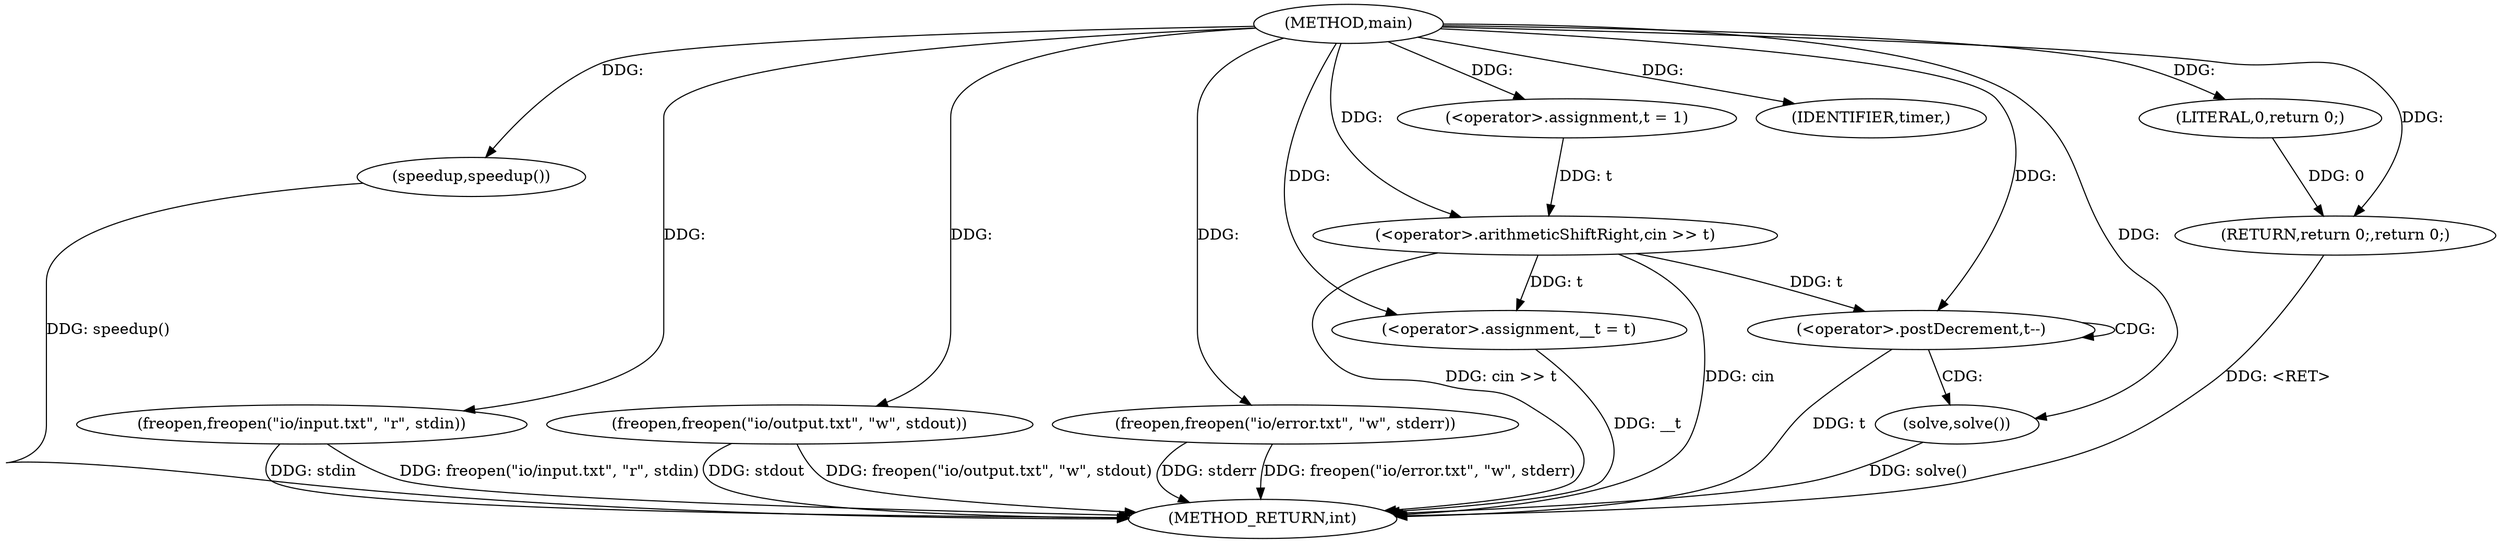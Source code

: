 digraph "main" {  
"1000188" [label = "(METHOD,main)" ]
"1000222" [label = "(METHOD_RETURN,int)" ]
"1000190" [label = "(speedup,speedup())" ]
"1000191" [label = "(freopen,freopen(\"io/input.txt\", \"r\", stdin))" ]
"1000195" [label = "(freopen,freopen(\"io/output.txt\", \"w\", stdout))" ]
"1000199" [label = "(freopen,freopen(\"io/error.txt\", \"w\", stderr))" ]
"1000204" [label = "(<operator>.assignment,t = 1)" ]
"1000207" [label = "(<operator>.arithmeticShiftRight,cin >> t)" ]
"1000211" [label = "(<operator>.assignment,__t = t)" ]
"1000219" [label = "(IDENTIFIER,timer,)" ]
"1000220" [label = "(RETURN,return 0;,return 0;)" ]
"1000215" [label = "(<operator>.postDecrement,t--)" ]
"1000221" [label = "(LITERAL,0,return 0;)" ]
"1000218" [label = "(solve,solve())" ]
  "1000190" -> "1000222"  [ label = "DDG: speedup()"] 
  "1000191" -> "1000222"  [ label = "DDG: freopen(\"io/input.txt\", \"r\", stdin)"] 
  "1000195" -> "1000222"  [ label = "DDG: freopen(\"io/output.txt\", \"w\", stdout)"] 
  "1000199" -> "1000222"  [ label = "DDG: freopen(\"io/error.txt\", \"w\", stderr)"] 
  "1000207" -> "1000222"  [ label = "DDG: cin >> t"] 
  "1000211" -> "1000222"  [ label = "DDG: __t"] 
  "1000215" -> "1000222"  [ label = "DDG: t"] 
  "1000218" -> "1000222"  [ label = "DDG: solve()"] 
  "1000220" -> "1000222"  [ label = "DDG: <RET>"] 
  "1000191" -> "1000222"  [ label = "DDG: stdin"] 
  "1000199" -> "1000222"  [ label = "DDG: stderr"] 
  "1000207" -> "1000222"  [ label = "DDG: cin"] 
  "1000195" -> "1000222"  [ label = "DDG: stdout"] 
  "1000188" -> "1000190"  [ label = "DDG: "] 
  "1000188" -> "1000204"  [ label = "DDG: "] 
  "1000207" -> "1000211"  [ label = "DDG: t"] 
  "1000188" -> "1000211"  [ label = "DDG: "] 
  "1000188" -> "1000219"  [ label = "DDG: "] 
  "1000221" -> "1000220"  [ label = "DDG: 0"] 
  "1000188" -> "1000220"  [ label = "DDG: "] 
  "1000188" -> "1000191"  [ label = "DDG: "] 
  "1000188" -> "1000195"  [ label = "DDG: "] 
  "1000188" -> "1000199"  [ label = "DDG: "] 
  "1000188" -> "1000207"  [ label = "DDG: "] 
  "1000204" -> "1000207"  [ label = "DDG: t"] 
  "1000188" -> "1000221"  [ label = "DDG: "] 
  "1000188" -> "1000215"  [ label = "DDG: "] 
  "1000207" -> "1000215"  [ label = "DDG: t"] 
  "1000188" -> "1000218"  [ label = "DDG: "] 
  "1000215" -> "1000218"  [ label = "CDG: "] 
  "1000215" -> "1000215"  [ label = "CDG: "] 
}
